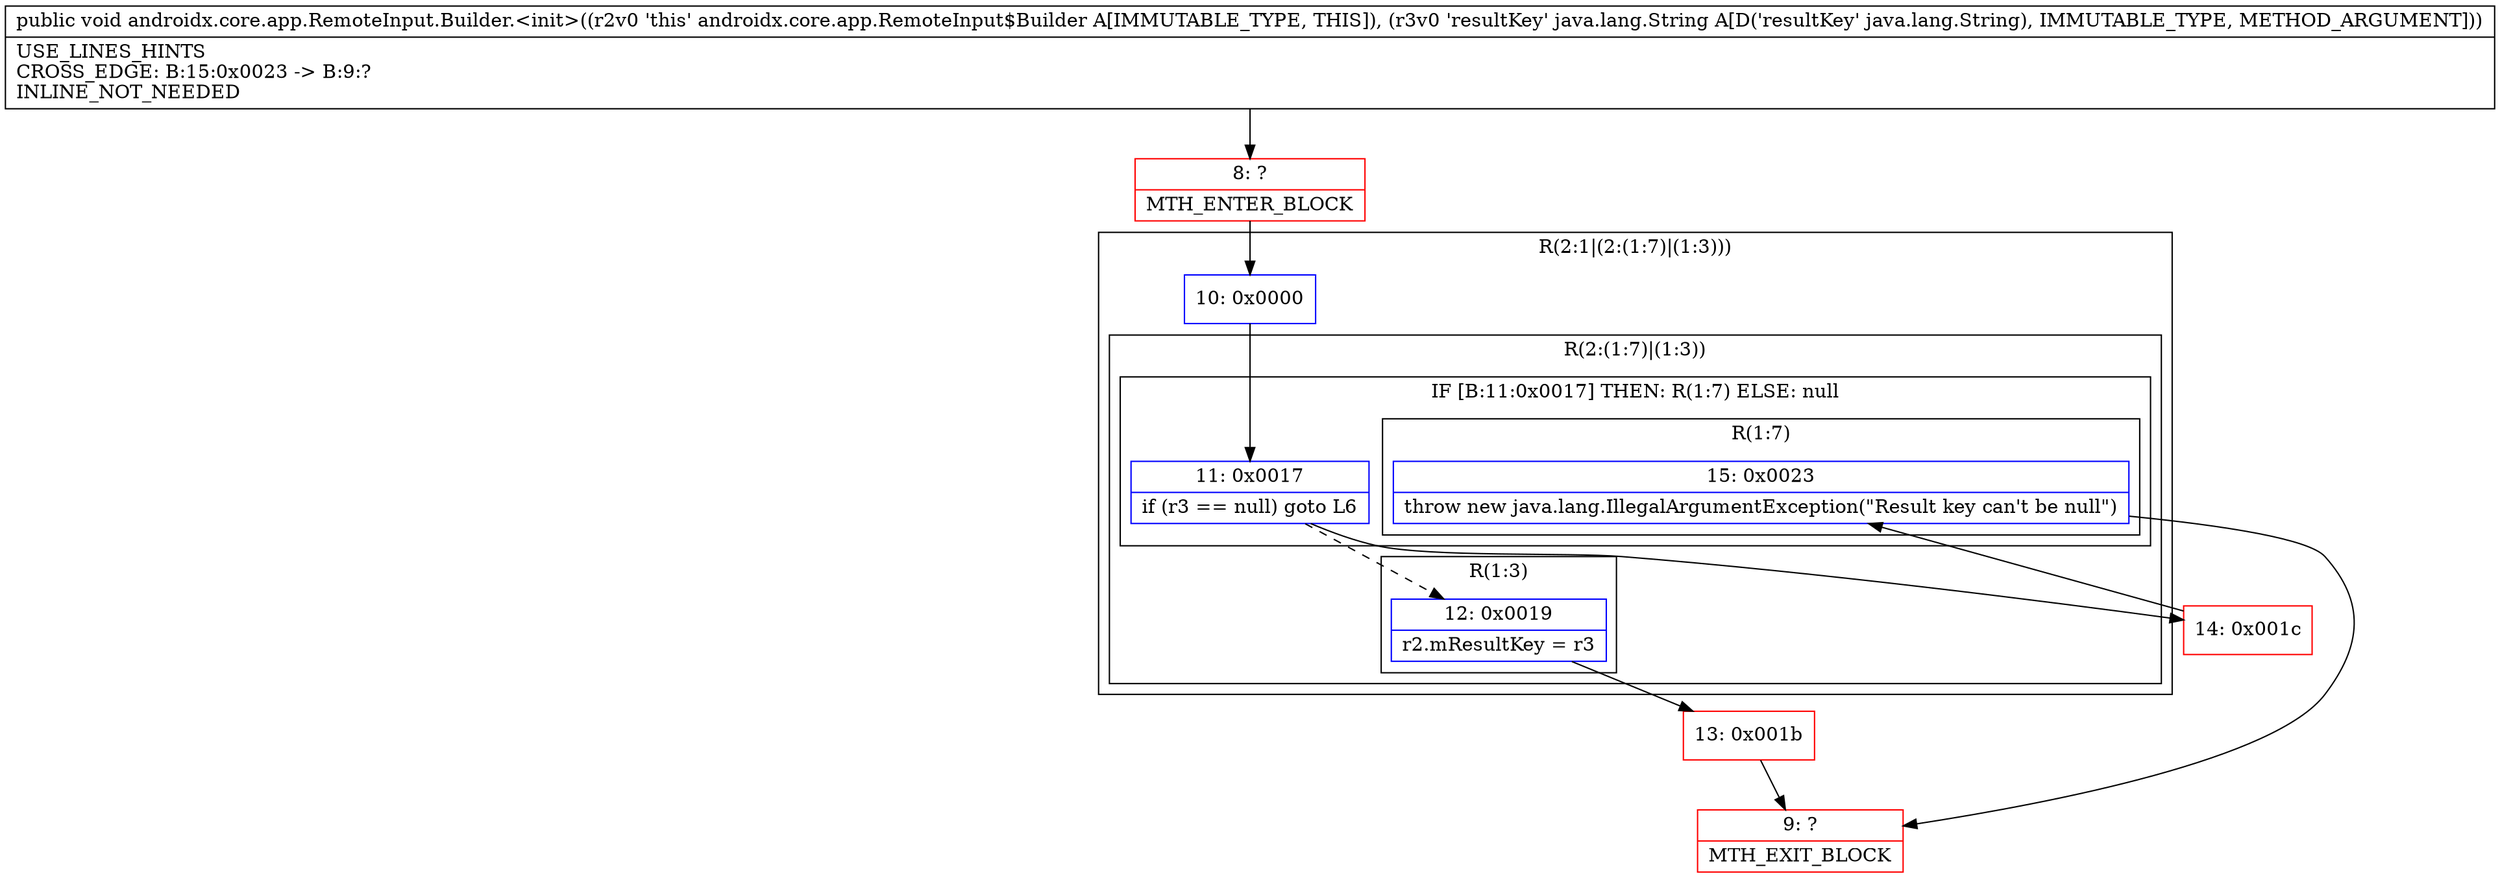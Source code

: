 digraph "CFG forandroidx.core.app.RemoteInput.Builder.\<init\>(Ljava\/lang\/String;)V" {
subgraph cluster_Region_2047757635 {
label = "R(2:1|(2:(1:7)|(1:3)))";
node [shape=record,color=blue];
Node_10 [shape=record,label="{10\:\ 0x0000}"];
subgraph cluster_Region_1072073868 {
label = "R(2:(1:7)|(1:3))";
node [shape=record,color=blue];
subgraph cluster_IfRegion_1482255809 {
label = "IF [B:11:0x0017] THEN: R(1:7) ELSE: null";
node [shape=record,color=blue];
Node_11 [shape=record,label="{11\:\ 0x0017|if (r3 == null) goto L6\l}"];
subgraph cluster_Region_2044338783 {
label = "R(1:7)";
node [shape=record,color=blue];
Node_15 [shape=record,label="{15\:\ 0x0023|throw new java.lang.IllegalArgumentException(\"Result key can't be null\")\l}"];
}
}
subgraph cluster_Region_1899367538 {
label = "R(1:3)";
node [shape=record,color=blue];
Node_12 [shape=record,label="{12\:\ 0x0019|r2.mResultKey = r3\l}"];
}
}
}
Node_8 [shape=record,color=red,label="{8\:\ ?|MTH_ENTER_BLOCK\l}"];
Node_13 [shape=record,color=red,label="{13\:\ 0x001b}"];
Node_9 [shape=record,color=red,label="{9\:\ ?|MTH_EXIT_BLOCK\l}"];
Node_14 [shape=record,color=red,label="{14\:\ 0x001c}"];
MethodNode[shape=record,label="{public void androidx.core.app.RemoteInput.Builder.\<init\>((r2v0 'this' androidx.core.app.RemoteInput$Builder A[IMMUTABLE_TYPE, THIS]), (r3v0 'resultKey' java.lang.String A[D('resultKey' java.lang.String), IMMUTABLE_TYPE, METHOD_ARGUMENT]))  | USE_LINES_HINTS\lCROSS_EDGE: B:15:0x0023 \-\> B:9:?\lINLINE_NOT_NEEDED\l}"];
MethodNode -> Node_8;Node_10 -> Node_11;
Node_11 -> Node_12[style=dashed];
Node_11 -> Node_14;
Node_15 -> Node_9;
Node_12 -> Node_13;
Node_8 -> Node_10;
Node_13 -> Node_9;
Node_14 -> Node_15;
}

